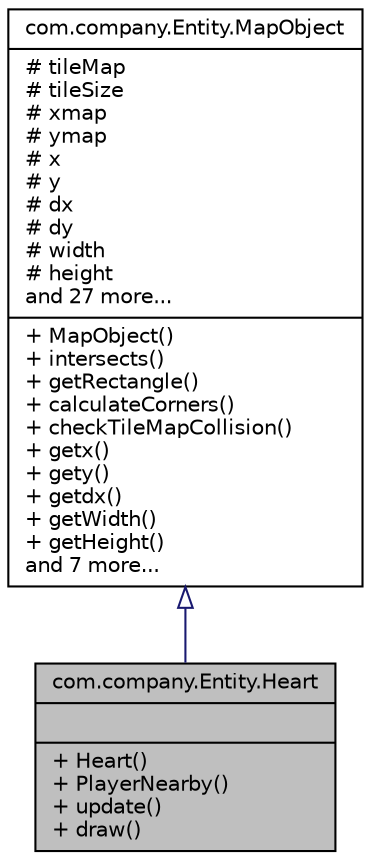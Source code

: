 digraph "com.company.Entity.Heart"
{
 // LATEX_PDF_SIZE
  edge [fontname="Helvetica",fontsize="10",labelfontname="Helvetica",labelfontsize="10"];
  node [fontname="Helvetica",fontsize="10",shape=record];
  Node1 [label="{com.company.Entity.Heart\n||+ Heart()\l+ PlayerNearby()\l+ update()\l+ draw()\l}",height=0.2,width=0.4,color="black", fillcolor="grey75", style="filled", fontcolor="black",tooltip="Reprezinta o descriere a singurului obiect colectabil din joc. Daca jucatorul colecteaza acest obiect..."];
  Node2 -> Node1 [dir="back",color="midnightblue",fontsize="10",style="solid",arrowtail="onormal",fontname="Helvetica"];
  Node2 [label="{com.company.Entity.MapObject\n|# tileMap\l# tileSize\l# xmap\l# ymap\l# x\l# y\l# dx\l# dy\l# width\l# height\land 27 more...\l|+ MapObject()\l+ intersects()\l+ getRectangle()\l+ calculateCorners()\l+ checkTileMapCollision()\l+ getx()\l+ gety()\l+ getdx()\l+ getWidth()\l+ getHeight()\land 7 more...\l}",height=0.2,width=0.4,color="black", fillcolor="white", style="filled",URL="$classcom_1_1company_1_1_entity_1_1_map_object.html",tooltip="Clasa care descrie comportamentul fiecarei entitati in raport cu harta. Orice entitate de pe ecran es..."];
}
